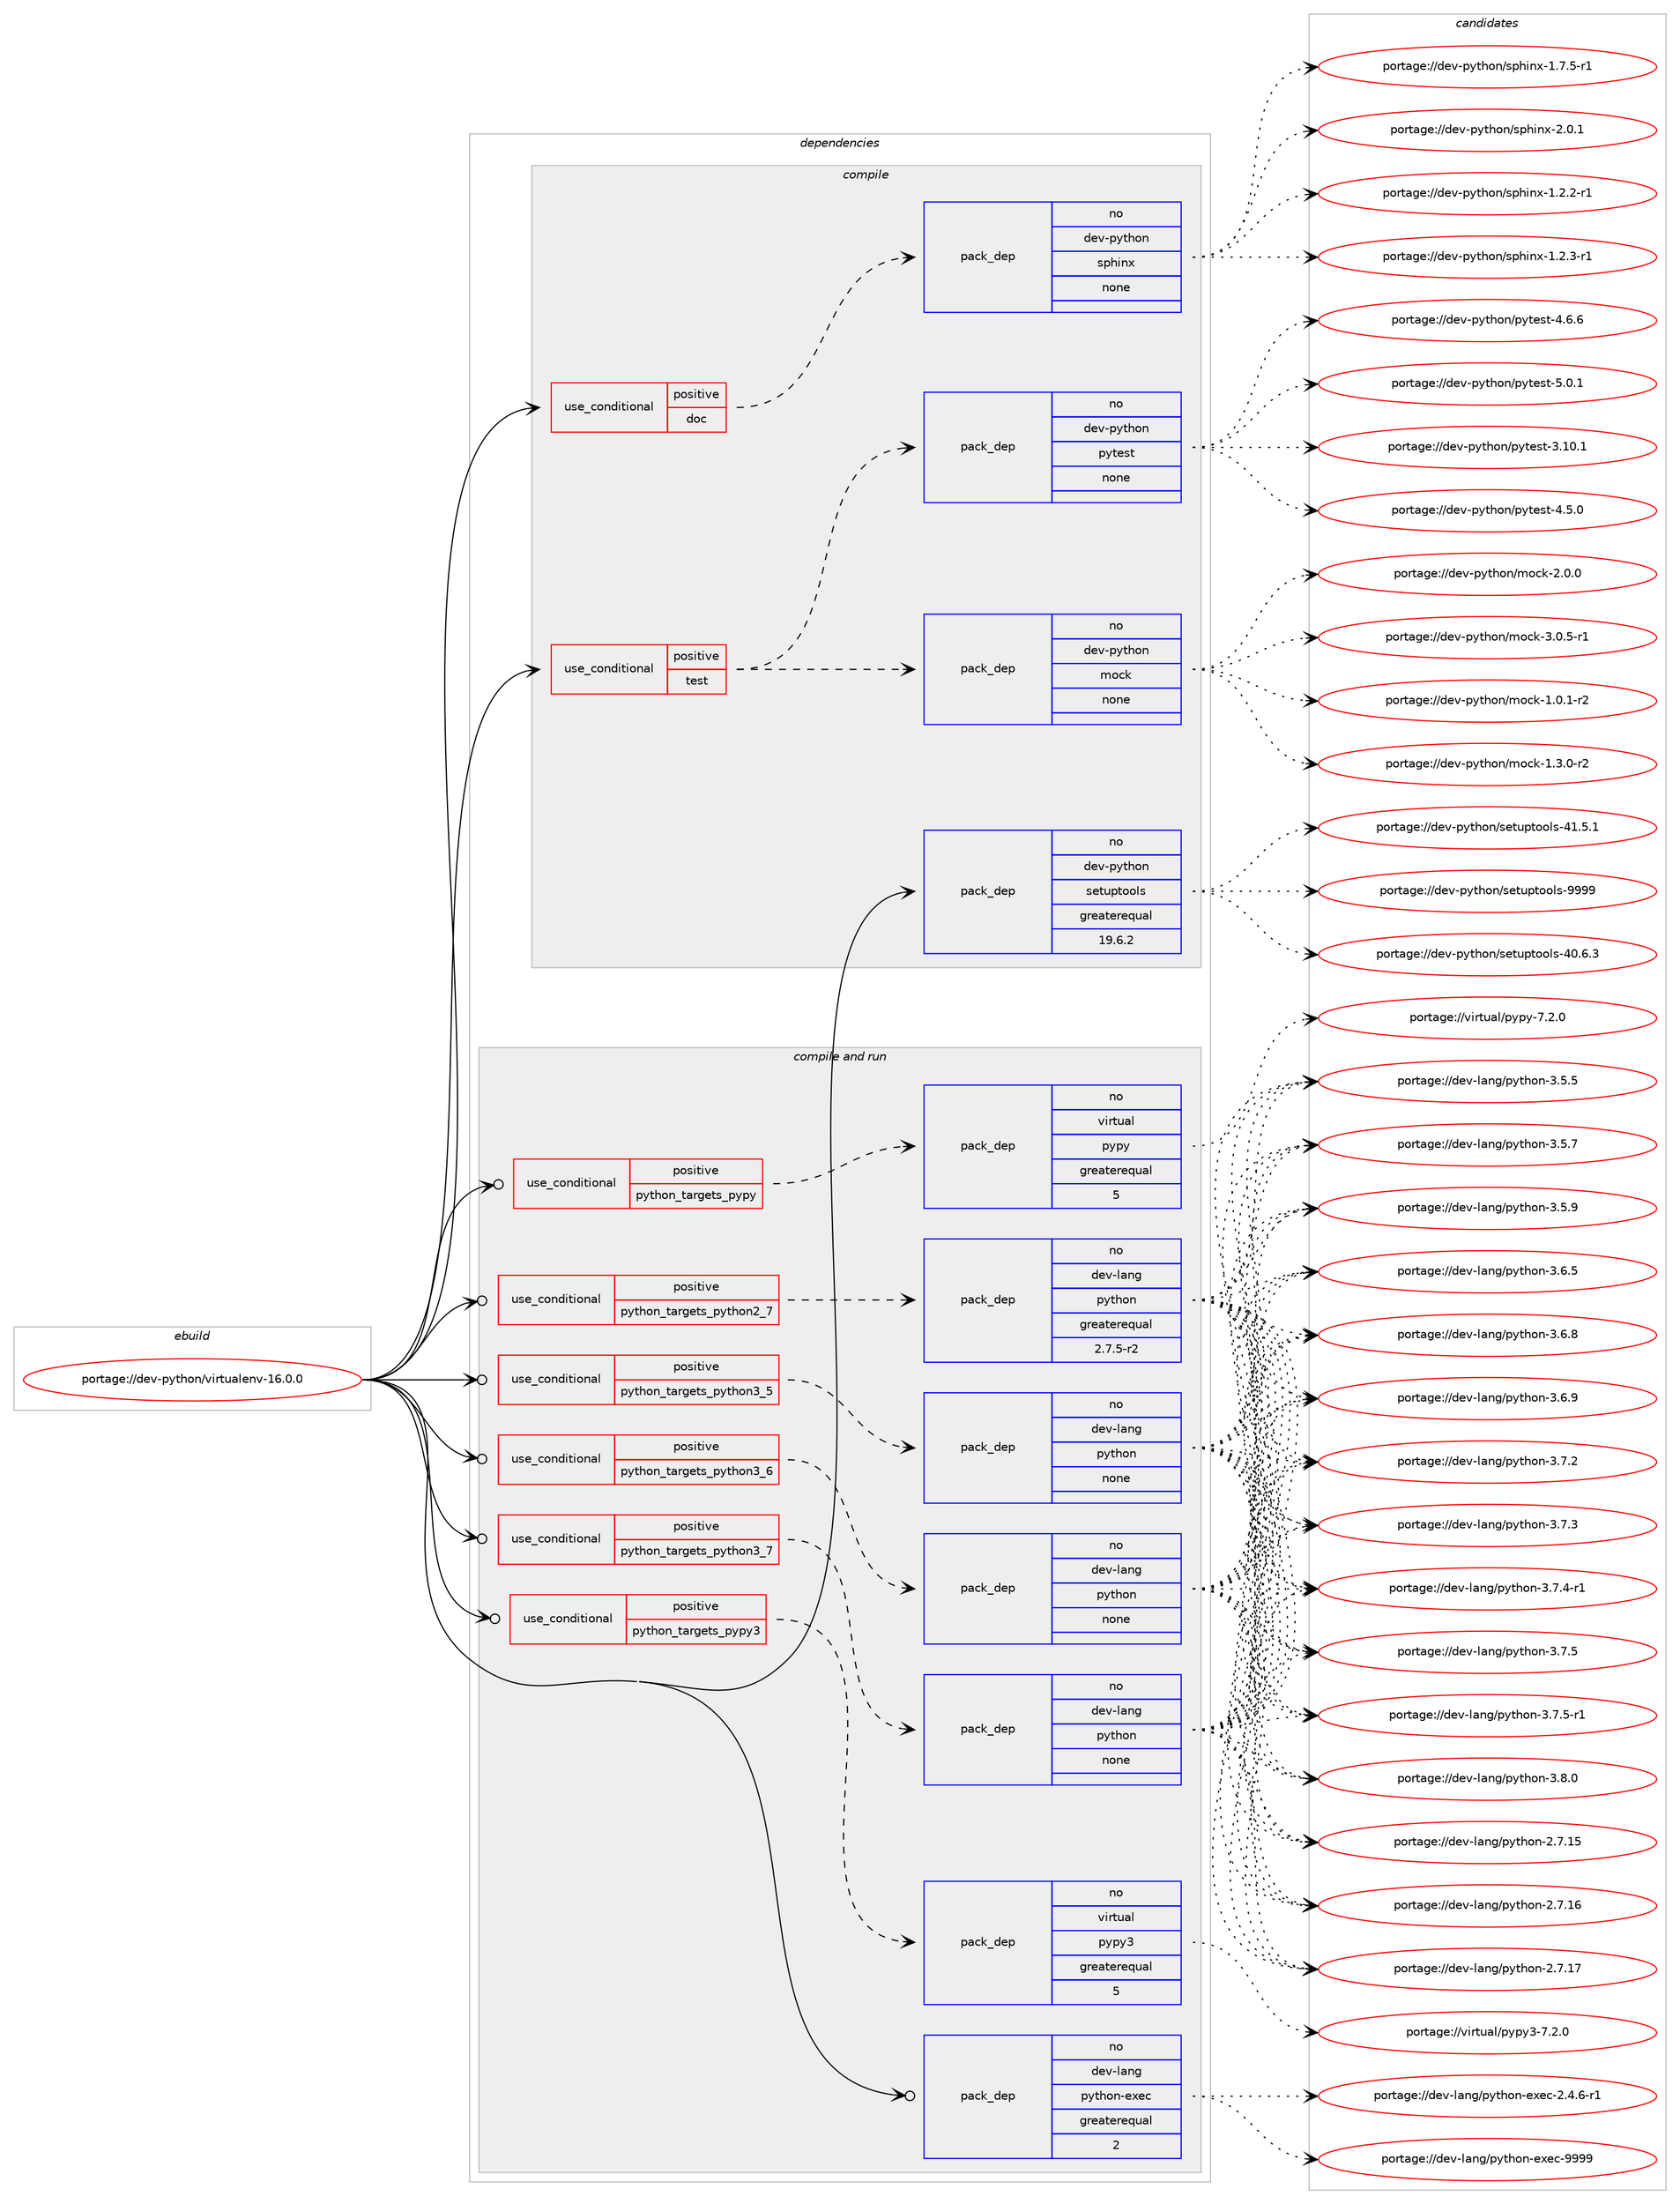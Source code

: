 digraph prolog {

# *************
# Graph options
# *************

newrank=true;
concentrate=true;
compound=true;
graph [rankdir=LR,fontname=Helvetica,fontsize=10,ranksep=1.5];#, ranksep=2.5, nodesep=0.2];
edge  [arrowhead=vee];
node  [fontname=Helvetica,fontsize=10];

# **********
# The ebuild
# **********

subgraph cluster_leftcol {
color=gray;
rank=same;
label=<<i>ebuild</i>>;
id [label="portage://dev-python/virtualenv-16.0.0", color=red, width=4, href="../dev-python/virtualenv-16.0.0.svg"];
}

# ****************
# The dependencies
# ****************

subgraph cluster_midcol {
color=gray;
label=<<i>dependencies</i>>;
subgraph cluster_compile {
fillcolor="#eeeeee";
style=filled;
label=<<i>compile</i>>;
subgraph cond40455 {
dependency178036 [label=<<TABLE BORDER="0" CELLBORDER="1" CELLSPACING="0" CELLPADDING="4"><TR><TD ROWSPAN="3" CELLPADDING="10">use_conditional</TD></TR><TR><TD>positive</TD></TR><TR><TD>doc</TD></TR></TABLE>>, shape=none, color=red];
subgraph pack134170 {
dependency178037 [label=<<TABLE BORDER="0" CELLBORDER="1" CELLSPACING="0" CELLPADDING="4" WIDTH="220"><TR><TD ROWSPAN="6" CELLPADDING="30">pack_dep</TD></TR><TR><TD WIDTH="110">no</TD></TR><TR><TD>dev-python</TD></TR><TR><TD>sphinx</TD></TR><TR><TD>none</TD></TR><TR><TD></TD></TR></TABLE>>, shape=none, color=blue];
}
dependency178036:e -> dependency178037:w [weight=20,style="dashed",arrowhead="vee"];
}
id:e -> dependency178036:w [weight=20,style="solid",arrowhead="vee"];
subgraph cond40456 {
dependency178038 [label=<<TABLE BORDER="0" CELLBORDER="1" CELLSPACING="0" CELLPADDING="4"><TR><TD ROWSPAN="3" CELLPADDING="10">use_conditional</TD></TR><TR><TD>positive</TD></TR><TR><TD>test</TD></TR></TABLE>>, shape=none, color=red];
subgraph pack134171 {
dependency178039 [label=<<TABLE BORDER="0" CELLBORDER="1" CELLSPACING="0" CELLPADDING="4" WIDTH="220"><TR><TD ROWSPAN="6" CELLPADDING="30">pack_dep</TD></TR><TR><TD WIDTH="110">no</TD></TR><TR><TD>dev-python</TD></TR><TR><TD>mock</TD></TR><TR><TD>none</TD></TR><TR><TD></TD></TR></TABLE>>, shape=none, color=blue];
}
dependency178038:e -> dependency178039:w [weight=20,style="dashed",arrowhead="vee"];
subgraph pack134172 {
dependency178040 [label=<<TABLE BORDER="0" CELLBORDER="1" CELLSPACING="0" CELLPADDING="4" WIDTH="220"><TR><TD ROWSPAN="6" CELLPADDING="30">pack_dep</TD></TR><TR><TD WIDTH="110">no</TD></TR><TR><TD>dev-python</TD></TR><TR><TD>pytest</TD></TR><TR><TD>none</TD></TR><TR><TD></TD></TR></TABLE>>, shape=none, color=blue];
}
dependency178038:e -> dependency178040:w [weight=20,style="dashed",arrowhead="vee"];
}
id:e -> dependency178038:w [weight=20,style="solid",arrowhead="vee"];
subgraph pack134173 {
dependency178041 [label=<<TABLE BORDER="0" CELLBORDER="1" CELLSPACING="0" CELLPADDING="4" WIDTH="220"><TR><TD ROWSPAN="6" CELLPADDING="30">pack_dep</TD></TR><TR><TD WIDTH="110">no</TD></TR><TR><TD>dev-python</TD></TR><TR><TD>setuptools</TD></TR><TR><TD>greaterequal</TD></TR><TR><TD>19.6.2</TD></TR></TABLE>>, shape=none, color=blue];
}
id:e -> dependency178041:w [weight=20,style="solid",arrowhead="vee"];
}
subgraph cluster_compileandrun {
fillcolor="#eeeeee";
style=filled;
label=<<i>compile and run</i>>;
subgraph cond40457 {
dependency178042 [label=<<TABLE BORDER="0" CELLBORDER="1" CELLSPACING="0" CELLPADDING="4"><TR><TD ROWSPAN="3" CELLPADDING="10">use_conditional</TD></TR><TR><TD>positive</TD></TR><TR><TD>python_targets_pypy</TD></TR></TABLE>>, shape=none, color=red];
subgraph pack134174 {
dependency178043 [label=<<TABLE BORDER="0" CELLBORDER="1" CELLSPACING="0" CELLPADDING="4" WIDTH="220"><TR><TD ROWSPAN="6" CELLPADDING="30">pack_dep</TD></TR><TR><TD WIDTH="110">no</TD></TR><TR><TD>virtual</TD></TR><TR><TD>pypy</TD></TR><TR><TD>greaterequal</TD></TR><TR><TD>5</TD></TR></TABLE>>, shape=none, color=blue];
}
dependency178042:e -> dependency178043:w [weight=20,style="dashed",arrowhead="vee"];
}
id:e -> dependency178042:w [weight=20,style="solid",arrowhead="odotvee"];
subgraph cond40458 {
dependency178044 [label=<<TABLE BORDER="0" CELLBORDER="1" CELLSPACING="0" CELLPADDING="4"><TR><TD ROWSPAN="3" CELLPADDING="10">use_conditional</TD></TR><TR><TD>positive</TD></TR><TR><TD>python_targets_pypy3</TD></TR></TABLE>>, shape=none, color=red];
subgraph pack134175 {
dependency178045 [label=<<TABLE BORDER="0" CELLBORDER="1" CELLSPACING="0" CELLPADDING="4" WIDTH="220"><TR><TD ROWSPAN="6" CELLPADDING="30">pack_dep</TD></TR><TR><TD WIDTH="110">no</TD></TR><TR><TD>virtual</TD></TR><TR><TD>pypy3</TD></TR><TR><TD>greaterequal</TD></TR><TR><TD>5</TD></TR></TABLE>>, shape=none, color=blue];
}
dependency178044:e -> dependency178045:w [weight=20,style="dashed",arrowhead="vee"];
}
id:e -> dependency178044:w [weight=20,style="solid",arrowhead="odotvee"];
subgraph cond40459 {
dependency178046 [label=<<TABLE BORDER="0" CELLBORDER="1" CELLSPACING="0" CELLPADDING="4"><TR><TD ROWSPAN="3" CELLPADDING="10">use_conditional</TD></TR><TR><TD>positive</TD></TR><TR><TD>python_targets_python2_7</TD></TR></TABLE>>, shape=none, color=red];
subgraph pack134176 {
dependency178047 [label=<<TABLE BORDER="0" CELLBORDER="1" CELLSPACING="0" CELLPADDING="4" WIDTH="220"><TR><TD ROWSPAN="6" CELLPADDING="30">pack_dep</TD></TR><TR><TD WIDTH="110">no</TD></TR><TR><TD>dev-lang</TD></TR><TR><TD>python</TD></TR><TR><TD>greaterequal</TD></TR><TR><TD>2.7.5-r2</TD></TR></TABLE>>, shape=none, color=blue];
}
dependency178046:e -> dependency178047:w [weight=20,style="dashed",arrowhead="vee"];
}
id:e -> dependency178046:w [weight=20,style="solid",arrowhead="odotvee"];
subgraph cond40460 {
dependency178048 [label=<<TABLE BORDER="0" CELLBORDER="1" CELLSPACING="0" CELLPADDING="4"><TR><TD ROWSPAN="3" CELLPADDING="10">use_conditional</TD></TR><TR><TD>positive</TD></TR><TR><TD>python_targets_python3_5</TD></TR></TABLE>>, shape=none, color=red];
subgraph pack134177 {
dependency178049 [label=<<TABLE BORDER="0" CELLBORDER="1" CELLSPACING="0" CELLPADDING="4" WIDTH="220"><TR><TD ROWSPAN="6" CELLPADDING="30">pack_dep</TD></TR><TR><TD WIDTH="110">no</TD></TR><TR><TD>dev-lang</TD></TR><TR><TD>python</TD></TR><TR><TD>none</TD></TR><TR><TD></TD></TR></TABLE>>, shape=none, color=blue];
}
dependency178048:e -> dependency178049:w [weight=20,style="dashed",arrowhead="vee"];
}
id:e -> dependency178048:w [weight=20,style="solid",arrowhead="odotvee"];
subgraph cond40461 {
dependency178050 [label=<<TABLE BORDER="0" CELLBORDER="1" CELLSPACING="0" CELLPADDING="4"><TR><TD ROWSPAN="3" CELLPADDING="10">use_conditional</TD></TR><TR><TD>positive</TD></TR><TR><TD>python_targets_python3_6</TD></TR></TABLE>>, shape=none, color=red];
subgraph pack134178 {
dependency178051 [label=<<TABLE BORDER="0" CELLBORDER="1" CELLSPACING="0" CELLPADDING="4" WIDTH="220"><TR><TD ROWSPAN="6" CELLPADDING="30">pack_dep</TD></TR><TR><TD WIDTH="110">no</TD></TR><TR><TD>dev-lang</TD></TR><TR><TD>python</TD></TR><TR><TD>none</TD></TR><TR><TD></TD></TR></TABLE>>, shape=none, color=blue];
}
dependency178050:e -> dependency178051:w [weight=20,style="dashed",arrowhead="vee"];
}
id:e -> dependency178050:w [weight=20,style="solid",arrowhead="odotvee"];
subgraph cond40462 {
dependency178052 [label=<<TABLE BORDER="0" CELLBORDER="1" CELLSPACING="0" CELLPADDING="4"><TR><TD ROWSPAN="3" CELLPADDING="10">use_conditional</TD></TR><TR><TD>positive</TD></TR><TR><TD>python_targets_python3_7</TD></TR></TABLE>>, shape=none, color=red];
subgraph pack134179 {
dependency178053 [label=<<TABLE BORDER="0" CELLBORDER="1" CELLSPACING="0" CELLPADDING="4" WIDTH="220"><TR><TD ROWSPAN="6" CELLPADDING="30">pack_dep</TD></TR><TR><TD WIDTH="110">no</TD></TR><TR><TD>dev-lang</TD></TR><TR><TD>python</TD></TR><TR><TD>none</TD></TR><TR><TD></TD></TR></TABLE>>, shape=none, color=blue];
}
dependency178052:e -> dependency178053:w [weight=20,style="dashed",arrowhead="vee"];
}
id:e -> dependency178052:w [weight=20,style="solid",arrowhead="odotvee"];
subgraph pack134180 {
dependency178054 [label=<<TABLE BORDER="0" CELLBORDER="1" CELLSPACING="0" CELLPADDING="4" WIDTH="220"><TR><TD ROWSPAN="6" CELLPADDING="30">pack_dep</TD></TR><TR><TD WIDTH="110">no</TD></TR><TR><TD>dev-lang</TD></TR><TR><TD>python-exec</TD></TR><TR><TD>greaterequal</TD></TR><TR><TD>2</TD></TR></TABLE>>, shape=none, color=blue];
}
id:e -> dependency178054:w [weight=20,style="solid",arrowhead="odotvee"];
}
subgraph cluster_run {
fillcolor="#eeeeee";
style=filled;
label=<<i>run</i>>;
}
}

# **************
# The candidates
# **************

subgraph cluster_choices {
rank=same;
color=gray;
label=<<i>candidates</i>>;

subgraph choice134170 {
color=black;
nodesep=1;
choiceportage10010111845112121116104111110471151121041051101204549465046504511449 [label="portage://dev-python/sphinx-1.2.2-r1", color=red, width=4,href="../dev-python/sphinx-1.2.2-r1.svg"];
choiceportage10010111845112121116104111110471151121041051101204549465046514511449 [label="portage://dev-python/sphinx-1.2.3-r1", color=red, width=4,href="../dev-python/sphinx-1.2.3-r1.svg"];
choiceportage10010111845112121116104111110471151121041051101204549465546534511449 [label="portage://dev-python/sphinx-1.7.5-r1", color=red, width=4,href="../dev-python/sphinx-1.7.5-r1.svg"];
choiceportage1001011184511212111610411111047115112104105110120455046484649 [label="portage://dev-python/sphinx-2.0.1", color=red, width=4,href="../dev-python/sphinx-2.0.1.svg"];
dependency178037:e -> choiceportage10010111845112121116104111110471151121041051101204549465046504511449:w [style=dotted,weight="100"];
dependency178037:e -> choiceportage10010111845112121116104111110471151121041051101204549465046514511449:w [style=dotted,weight="100"];
dependency178037:e -> choiceportage10010111845112121116104111110471151121041051101204549465546534511449:w [style=dotted,weight="100"];
dependency178037:e -> choiceportage1001011184511212111610411111047115112104105110120455046484649:w [style=dotted,weight="100"];
}
subgraph choice134171 {
color=black;
nodesep=1;
choiceportage1001011184511212111610411111047109111991074549464846494511450 [label="portage://dev-python/mock-1.0.1-r2", color=red, width=4,href="../dev-python/mock-1.0.1-r2.svg"];
choiceportage1001011184511212111610411111047109111991074549465146484511450 [label="portage://dev-python/mock-1.3.0-r2", color=red, width=4,href="../dev-python/mock-1.3.0-r2.svg"];
choiceportage100101118451121211161041111104710911199107455046484648 [label="portage://dev-python/mock-2.0.0", color=red, width=4,href="../dev-python/mock-2.0.0.svg"];
choiceportage1001011184511212111610411111047109111991074551464846534511449 [label="portage://dev-python/mock-3.0.5-r1", color=red, width=4,href="../dev-python/mock-3.0.5-r1.svg"];
dependency178039:e -> choiceportage1001011184511212111610411111047109111991074549464846494511450:w [style=dotted,weight="100"];
dependency178039:e -> choiceportage1001011184511212111610411111047109111991074549465146484511450:w [style=dotted,weight="100"];
dependency178039:e -> choiceportage100101118451121211161041111104710911199107455046484648:w [style=dotted,weight="100"];
dependency178039:e -> choiceportage1001011184511212111610411111047109111991074551464846534511449:w [style=dotted,weight="100"];
}
subgraph choice134172 {
color=black;
nodesep=1;
choiceportage100101118451121211161041111104711212111610111511645514649484649 [label="portage://dev-python/pytest-3.10.1", color=red, width=4,href="../dev-python/pytest-3.10.1.svg"];
choiceportage1001011184511212111610411111047112121116101115116455246534648 [label="portage://dev-python/pytest-4.5.0", color=red, width=4,href="../dev-python/pytest-4.5.0.svg"];
choiceportage1001011184511212111610411111047112121116101115116455246544654 [label="portage://dev-python/pytest-4.6.6", color=red, width=4,href="../dev-python/pytest-4.6.6.svg"];
choiceportage1001011184511212111610411111047112121116101115116455346484649 [label="portage://dev-python/pytest-5.0.1", color=red, width=4,href="../dev-python/pytest-5.0.1.svg"];
dependency178040:e -> choiceportage100101118451121211161041111104711212111610111511645514649484649:w [style=dotted,weight="100"];
dependency178040:e -> choiceportage1001011184511212111610411111047112121116101115116455246534648:w [style=dotted,weight="100"];
dependency178040:e -> choiceportage1001011184511212111610411111047112121116101115116455246544654:w [style=dotted,weight="100"];
dependency178040:e -> choiceportage1001011184511212111610411111047112121116101115116455346484649:w [style=dotted,weight="100"];
}
subgraph choice134173 {
color=black;
nodesep=1;
choiceportage100101118451121211161041111104711510111611711211611111110811545524846544651 [label="portage://dev-python/setuptools-40.6.3", color=red, width=4,href="../dev-python/setuptools-40.6.3.svg"];
choiceportage100101118451121211161041111104711510111611711211611111110811545524946534649 [label="portage://dev-python/setuptools-41.5.1", color=red, width=4,href="../dev-python/setuptools-41.5.1.svg"];
choiceportage10010111845112121116104111110471151011161171121161111111081154557575757 [label="portage://dev-python/setuptools-9999", color=red, width=4,href="../dev-python/setuptools-9999.svg"];
dependency178041:e -> choiceportage100101118451121211161041111104711510111611711211611111110811545524846544651:w [style=dotted,weight="100"];
dependency178041:e -> choiceportage100101118451121211161041111104711510111611711211611111110811545524946534649:w [style=dotted,weight="100"];
dependency178041:e -> choiceportage10010111845112121116104111110471151011161171121161111111081154557575757:w [style=dotted,weight="100"];
}
subgraph choice134174 {
color=black;
nodesep=1;
choiceportage1181051141161179710847112121112121455546504648 [label="portage://virtual/pypy-7.2.0", color=red, width=4,href="../virtual/pypy-7.2.0.svg"];
dependency178043:e -> choiceportage1181051141161179710847112121112121455546504648:w [style=dotted,weight="100"];
}
subgraph choice134175 {
color=black;
nodesep=1;
choiceportage118105114116117971084711212111212151455546504648 [label="portage://virtual/pypy3-7.2.0", color=red, width=4,href="../virtual/pypy3-7.2.0.svg"];
dependency178045:e -> choiceportage118105114116117971084711212111212151455546504648:w [style=dotted,weight="100"];
}
subgraph choice134176 {
color=black;
nodesep=1;
choiceportage10010111845108971101034711212111610411111045504655464953 [label="portage://dev-lang/python-2.7.15", color=red, width=4,href="../dev-lang/python-2.7.15.svg"];
choiceportage10010111845108971101034711212111610411111045504655464954 [label="portage://dev-lang/python-2.7.16", color=red, width=4,href="../dev-lang/python-2.7.16.svg"];
choiceportage10010111845108971101034711212111610411111045504655464955 [label="portage://dev-lang/python-2.7.17", color=red, width=4,href="../dev-lang/python-2.7.17.svg"];
choiceportage100101118451089711010347112121116104111110455146534653 [label="portage://dev-lang/python-3.5.5", color=red, width=4,href="../dev-lang/python-3.5.5.svg"];
choiceportage100101118451089711010347112121116104111110455146534655 [label="portage://dev-lang/python-3.5.7", color=red, width=4,href="../dev-lang/python-3.5.7.svg"];
choiceportage100101118451089711010347112121116104111110455146534657 [label="portage://dev-lang/python-3.5.9", color=red, width=4,href="../dev-lang/python-3.5.9.svg"];
choiceportage100101118451089711010347112121116104111110455146544653 [label="portage://dev-lang/python-3.6.5", color=red, width=4,href="../dev-lang/python-3.6.5.svg"];
choiceportage100101118451089711010347112121116104111110455146544656 [label="portage://dev-lang/python-3.6.8", color=red, width=4,href="../dev-lang/python-3.6.8.svg"];
choiceportage100101118451089711010347112121116104111110455146544657 [label="portage://dev-lang/python-3.6.9", color=red, width=4,href="../dev-lang/python-3.6.9.svg"];
choiceportage100101118451089711010347112121116104111110455146554650 [label="portage://dev-lang/python-3.7.2", color=red, width=4,href="../dev-lang/python-3.7.2.svg"];
choiceportage100101118451089711010347112121116104111110455146554651 [label="portage://dev-lang/python-3.7.3", color=red, width=4,href="../dev-lang/python-3.7.3.svg"];
choiceportage1001011184510897110103471121211161041111104551465546524511449 [label="portage://dev-lang/python-3.7.4-r1", color=red, width=4,href="../dev-lang/python-3.7.4-r1.svg"];
choiceportage100101118451089711010347112121116104111110455146554653 [label="portage://dev-lang/python-3.7.5", color=red, width=4,href="../dev-lang/python-3.7.5.svg"];
choiceportage1001011184510897110103471121211161041111104551465546534511449 [label="portage://dev-lang/python-3.7.5-r1", color=red, width=4,href="../dev-lang/python-3.7.5-r1.svg"];
choiceportage100101118451089711010347112121116104111110455146564648 [label="portage://dev-lang/python-3.8.0", color=red, width=4,href="../dev-lang/python-3.8.0.svg"];
dependency178047:e -> choiceportage10010111845108971101034711212111610411111045504655464953:w [style=dotted,weight="100"];
dependency178047:e -> choiceportage10010111845108971101034711212111610411111045504655464954:w [style=dotted,weight="100"];
dependency178047:e -> choiceportage10010111845108971101034711212111610411111045504655464955:w [style=dotted,weight="100"];
dependency178047:e -> choiceportage100101118451089711010347112121116104111110455146534653:w [style=dotted,weight="100"];
dependency178047:e -> choiceportage100101118451089711010347112121116104111110455146534655:w [style=dotted,weight="100"];
dependency178047:e -> choiceportage100101118451089711010347112121116104111110455146534657:w [style=dotted,weight="100"];
dependency178047:e -> choiceportage100101118451089711010347112121116104111110455146544653:w [style=dotted,weight="100"];
dependency178047:e -> choiceportage100101118451089711010347112121116104111110455146544656:w [style=dotted,weight="100"];
dependency178047:e -> choiceportage100101118451089711010347112121116104111110455146544657:w [style=dotted,weight="100"];
dependency178047:e -> choiceportage100101118451089711010347112121116104111110455146554650:w [style=dotted,weight="100"];
dependency178047:e -> choiceportage100101118451089711010347112121116104111110455146554651:w [style=dotted,weight="100"];
dependency178047:e -> choiceportage1001011184510897110103471121211161041111104551465546524511449:w [style=dotted,weight="100"];
dependency178047:e -> choiceportage100101118451089711010347112121116104111110455146554653:w [style=dotted,weight="100"];
dependency178047:e -> choiceportage1001011184510897110103471121211161041111104551465546534511449:w [style=dotted,weight="100"];
dependency178047:e -> choiceportage100101118451089711010347112121116104111110455146564648:w [style=dotted,weight="100"];
}
subgraph choice134177 {
color=black;
nodesep=1;
choiceportage10010111845108971101034711212111610411111045504655464953 [label="portage://dev-lang/python-2.7.15", color=red, width=4,href="../dev-lang/python-2.7.15.svg"];
choiceportage10010111845108971101034711212111610411111045504655464954 [label="portage://dev-lang/python-2.7.16", color=red, width=4,href="../dev-lang/python-2.7.16.svg"];
choiceportage10010111845108971101034711212111610411111045504655464955 [label="portage://dev-lang/python-2.7.17", color=red, width=4,href="../dev-lang/python-2.7.17.svg"];
choiceportage100101118451089711010347112121116104111110455146534653 [label="portage://dev-lang/python-3.5.5", color=red, width=4,href="../dev-lang/python-3.5.5.svg"];
choiceportage100101118451089711010347112121116104111110455146534655 [label="portage://dev-lang/python-3.5.7", color=red, width=4,href="../dev-lang/python-3.5.7.svg"];
choiceportage100101118451089711010347112121116104111110455146534657 [label="portage://dev-lang/python-3.5.9", color=red, width=4,href="../dev-lang/python-3.5.9.svg"];
choiceportage100101118451089711010347112121116104111110455146544653 [label="portage://dev-lang/python-3.6.5", color=red, width=4,href="../dev-lang/python-3.6.5.svg"];
choiceportage100101118451089711010347112121116104111110455146544656 [label="portage://dev-lang/python-3.6.8", color=red, width=4,href="../dev-lang/python-3.6.8.svg"];
choiceportage100101118451089711010347112121116104111110455146544657 [label="portage://dev-lang/python-3.6.9", color=red, width=4,href="../dev-lang/python-3.6.9.svg"];
choiceportage100101118451089711010347112121116104111110455146554650 [label="portage://dev-lang/python-3.7.2", color=red, width=4,href="../dev-lang/python-3.7.2.svg"];
choiceportage100101118451089711010347112121116104111110455146554651 [label="portage://dev-lang/python-3.7.3", color=red, width=4,href="../dev-lang/python-3.7.3.svg"];
choiceportage1001011184510897110103471121211161041111104551465546524511449 [label="portage://dev-lang/python-3.7.4-r1", color=red, width=4,href="../dev-lang/python-3.7.4-r1.svg"];
choiceportage100101118451089711010347112121116104111110455146554653 [label="portage://dev-lang/python-3.7.5", color=red, width=4,href="../dev-lang/python-3.7.5.svg"];
choiceportage1001011184510897110103471121211161041111104551465546534511449 [label="portage://dev-lang/python-3.7.5-r1", color=red, width=4,href="../dev-lang/python-3.7.5-r1.svg"];
choiceportage100101118451089711010347112121116104111110455146564648 [label="portage://dev-lang/python-3.8.0", color=red, width=4,href="../dev-lang/python-3.8.0.svg"];
dependency178049:e -> choiceportage10010111845108971101034711212111610411111045504655464953:w [style=dotted,weight="100"];
dependency178049:e -> choiceportage10010111845108971101034711212111610411111045504655464954:w [style=dotted,weight="100"];
dependency178049:e -> choiceportage10010111845108971101034711212111610411111045504655464955:w [style=dotted,weight="100"];
dependency178049:e -> choiceportage100101118451089711010347112121116104111110455146534653:w [style=dotted,weight="100"];
dependency178049:e -> choiceportage100101118451089711010347112121116104111110455146534655:w [style=dotted,weight="100"];
dependency178049:e -> choiceportage100101118451089711010347112121116104111110455146534657:w [style=dotted,weight="100"];
dependency178049:e -> choiceportage100101118451089711010347112121116104111110455146544653:w [style=dotted,weight="100"];
dependency178049:e -> choiceportage100101118451089711010347112121116104111110455146544656:w [style=dotted,weight="100"];
dependency178049:e -> choiceportage100101118451089711010347112121116104111110455146544657:w [style=dotted,weight="100"];
dependency178049:e -> choiceportage100101118451089711010347112121116104111110455146554650:w [style=dotted,weight="100"];
dependency178049:e -> choiceportage100101118451089711010347112121116104111110455146554651:w [style=dotted,weight="100"];
dependency178049:e -> choiceportage1001011184510897110103471121211161041111104551465546524511449:w [style=dotted,weight="100"];
dependency178049:e -> choiceportage100101118451089711010347112121116104111110455146554653:w [style=dotted,weight="100"];
dependency178049:e -> choiceportage1001011184510897110103471121211161041111104551465546534511449:w [style=dotted,weight="100"];
dependency178049:e -> choiceportage100101118451089711010347112121116104111110455146564648:w [style=dotted,weight="100"];
}
subgraph choice134178 {
color=black;
nodesep=1;
choiceportage10010111845108971101034711212111610411111045504655464953 [label="portage://dev-lang/python-2.7.15", color=red, width=4,href="../dev-lang/python-2.7.15.svg"];
choiceportage10010111845108971101034711212111610411111045504655464954 [label="portage://dev-lang/python-2.7.16", color=red, width=4,href="../dev-lang/python-2.7.16.svg"];
choiceportage10010111845108971101034711212111610411111045504655464955 [label="portage://dev-lang/python-2.7.17", color=red, width=4,href="../dev-lang/python-2.7.17.svg"];
choiceportage100101118451089711010347112121116104111110455146534653 [label="portage://dev-lang/python-3.5.5", color=red, width=4,href="../dev-lang/python-3.5.5.svg"];
choiceportage100101118451089711010347112121116104111110455146534655 [label="portage://dev-lang/python-3.5.7", color=red, width=4,href="../dev-lang/python-3.5.7.svg"];
choiceportage100101118451089711010347112121116104111110455146534657 [label="portage://dev-lang/python-3.5.9", color=red, width=4,href="../dev-lang/python-3.5.9.svg"];
choiceportage100101118451089711010347112121116104111110455146544653 [label="portage://dev-lang/python-3.6.5", color=red, width=4,href="../dev-lang/python-3.6.5.svg"];
choiceportage100101118451089711010347112121116104111110455146544656 [label="portage://dev-lang/python-3.6.8", color=red, width=4,href="../dev-lang/python-3.6.8.svg"];
choiceportage100101118451089711010347112121116104111110455146544657 [label="portage://dev-lang/python-3.6.9", color=red, width=4,href="../dev-lang/python-3.6.9.svg"];
choiceportage100101118451089711010347112121116104111110455146554650 [label="portage://dev-lang/python-3.7.2", color=red, width=4,href="../dev-lang/python-3.7.2.svg"];
choiceportage100101118451089711010347112121116104111110455146554651 [label="portage://dev-lang/python-3.7.3", color=red, width=4,href="../dev-lang/python-3.7.3.svg"];
choiceportage1001011184510897110103471121211161041111104551465546524511449 [label="portage://dev-lang/python-3.7.4-r1", color=red, width=4,href="../dev-lang/python-3.7.4-r1.svg"];
choiceportage100101118451089711010347112121116104111110455146554653 [label="portage://dev-lang/python-3.7.5", color=red, width=4,href="../dev-lang/python-3.7.5.svg"];
choiceportage1001011184510897110103471121211161041111104551465546534511449 [label="portage://dev-lang/python-3.7.5-r1", color=red, width=4,href="../dev-lang/python-3.7.5-r1.svg"];
choiceportage100101118451089711010347112121116104111110455146564648 [label="portage://dev-lang/python-3.8.0", color=red, width=4,href="../dev-lang/python-3.8.0.svg"];
dependency178051:e -> choiceportage10010111845108971101034711212111610411111045504655464953:w [style=dotted,weight="100"];
dependency178051:e -> choiceportage10010111845108971101034711212111610411111045504655464954:w [style=dotted,weight="100"];
dependency178051:e -> choiceportage10010111845108971101034711212111610411111045504655464955:w [style=dotted,weight="100"];
dependency178051:e -> choiceportage100101118451089711010347112121116104111110455146534653:w [style=dotted,weight="100"];
dependency178051:e -> choiceportage100101118451089711010347112121116104111110455146534655:w [style=dotted,weight="100"];
dependency178051:e -> choiceportage100101118451089711010347112121116104111110455146534657:w [style=dotted,weight="100"];
dependency178051:e -> choiceportage100101118451089711010347112121116104111110455146544653:w [style=dotted,weight="100"];
dependency178051:e -> choiceportage100101118451089711010347112121116104111110455146544656:w [style=dotted,weight="100"];
dependency178051:e -> choiceportage100101118451089711010347112121116104111110455146544657:w [style=dotted,weight="100"];
dependency178051:e -> choiceportage100101118451089711010347112121116104111110455146554650:w [style=dotted,weight="100"];
dependency178051:e -> choiceportage100101118451089711010347112121116104111110455146554651:w [style=dotted,weight="100"];
dependency178051:e -> choiceportage1001011184510897110103471121211161041111104551465546524511449:w [style=dotted,weight="100"];
dependency178051:e -> choiceportage100101118451089711010347112121116104111110455146554653:w [style=dotted,weight="100"];
dependency178051:e -> choiceportage1001011184510897110103471121211161041111104551465546534511449:w [style=dotted,weight="100"];
dependency178051:e -> choiceportage100101118451089711010347112121116104111110455146564648:w [style=dotted,weight="100"];
}
subgraph choice134179 {
color=black;
nodesep=1;
choiceportage10010111845108971101034711212111610411111045504655464953 [label="portage://dev-lang/python-2.7.15", color=red, width=4,href="../dev-lang/python-2.7.15.svg"];
choiceportage10010111845108971101034711212111610411111045504655464954 [label="portage://dev-lang/python-2.7.16", color=red, width=4,href="../dev-lang/python-2.7.16.svg"];
choiceportage10010111845108971101034711212111610411111045504655464955 [label="portage://dev-lang/python-2.7.17", color=red, width=4,href="../dev-lang/python-2.7.17.svg"];
choiceportage100101118451089711010347112121116104111110455146534653 [label="portage://dev-lang/python-3.5.5", color=red, width=4,href="../dev-lang/python-3.5.5.svg"];
choiceportage100101118451089711010347112121116104111110455146534655 [label="portage://dev-lang/python-3.5.7", color=red, width=4,href="../dev-lang/python-3.5.7.svg"];
choiceportage100101118451089711010347112121116104111110455146534657 [label="portage://dev-lang/python-3.5.9", color=red, width=4,href="../dev-lang/python-3.5.9.svg"];
choiceportage100101118451089711010347112121116104111110455146544653 [label="portage://dev-lang/python-3.6.5", color=red, width=4,href="../dev-lang/python-3.6.5.svg"];
choiceportage100101118451089711010347112121116104111110455146544656 [label="portage://dev-lang/python-3.6.8", color=red, width=4,href="../dev-lang/python-3.6.8.svg"];
choiceportage100101118451089711010347112121116104111110455146544657 [label="portage://dev-lang/python-3.6.9", color=red, width=4,href="../dev-lang/python-3.6.9.svg"];
choiceportage100101118451089711010347112121116104111110455146554650 [label="portage://dev-lang/python-3.7.2", color=red, width=4,href="../dev-lang/python-3.7.2.svg"];
choiceportage100101118451089711010347112121116104111110455146554651 [label="portage://dev-lang/python-3.7.3", color=red, width=4,href="../dev-lang/python-3.7.3.svg"];
choiceportage1001011184510897110103471121211161041111104551465546524511449 [label="portage://dev-lang/python-3.7.4-r1", color=red, width=4,href="../dev-lang/python-3.7.4-r1.svg"];
choiceportage100101118451089711010347112121116104111110455146554653 [label="portage://dev-lang/python-3.7.5", color=red, width=4,href="../dev-lang/python-3.7.5.svg"];
choiceportage1001011184510897110103471121211161041111104551465546534511449 [label="portage://dev-lang/python-3.7.5-r1", color=red, width=4,href="../dev-lang/python-3.7.5-r1.svg"];
choiceportage100101118451089711010347112121116104111110455146564648 [label="portage://dev-lang/python-3.8.0", color=red, width=4,href="../dev-lang/python-3.8.0.svg"];
dependency178053:e -> choiceportage10010111845108971101034711212111610411111045504655464953:w [style=dotted,weight="100"];
dependency178053:e -> choiceportage10010111845108971101034711212111610411111045504655464954:w [style=dotted,weight="100"];
dependency178053:e -> choiceportage10010111845108971101034711212111610411111045504655464955:w [style=dotted,weight="100"];
dependency178053:e -> choiceportage100101118451089711010347112121116104111110455146534653:w [style=dotted,weight="100"];
dependency178053:e -> choiceportage100101118451089711010347112121116104111110455146534655:w [style=dotted,weight="100"];
dependency178053:e -> choiceportage100101118451089711010347112121116104111110455146534657:w [style=dotted,weight="100"];
dependency178053:e -> choiceportage100101118451089711010347112121116104111110455146544653:w [style=dotted,weight="100"];
dependency178053:e -> choiceportage100101118451089711010347112121116104111110455146544656:w [style=dotted,weight="100"];
dependency178053:e -> choiceportage100101118451089711010347112121116104111110455146544657:w [style=dotted,weight="100"];
dependency178053:e -> choiceportage100101118451089711010347112121116104111110455146554650:w [style=dotted,weight="100"];
dependency178053:e -> choiceportage100101118451089711010347112121116104111110455146554651:w [style=dotted,weight="100"];
dependency178053:e -> choiceportage1001011184510897110103471121211161041111104551465546524511449:w [style=dotted,weight="100"];
dependency178053:e -> choiceportage100101118451089711010347112121116104111110455146554653:w [style=dotted,weight="100"];
dependency178053:e -> choiceportage1001011184510897110103471121211161041111104551465546534511449:w [style=dotted,weight="100"];
dependency178053:e -> choiceportage100101118451089711010347112121116104111110455146564648:w [style=dotted,weight="100"];
}
subgraph choice134180 {
color=black;
nodesep=1;
choiceportage10010111845108971101034711212111610411111045101120101994550465246544511449 [label="portage://dev-lang/python-exec-2.4.6-r1", color=red, width=4,href="../dev-lang/python-exec-2.4.6-r1.svg"];
choiceportage10010111845108971101034711212111610411111045101120101994557575757 [label="portage://dev-lang/python-exec-9999", color=red, width=4,href="../dev-lang/python-exec-9999.svg"];
dependency178054:e -> choiceportage10010111845108971101034711212111610411111045101120101994550465246544511449:w [style=dotted,weight="100"];
dependency178054:e -> choiceportage10010111845108971101034711212111610411111045101120101994557575757:w [style=dotted,weight="100"];
}
}

}
